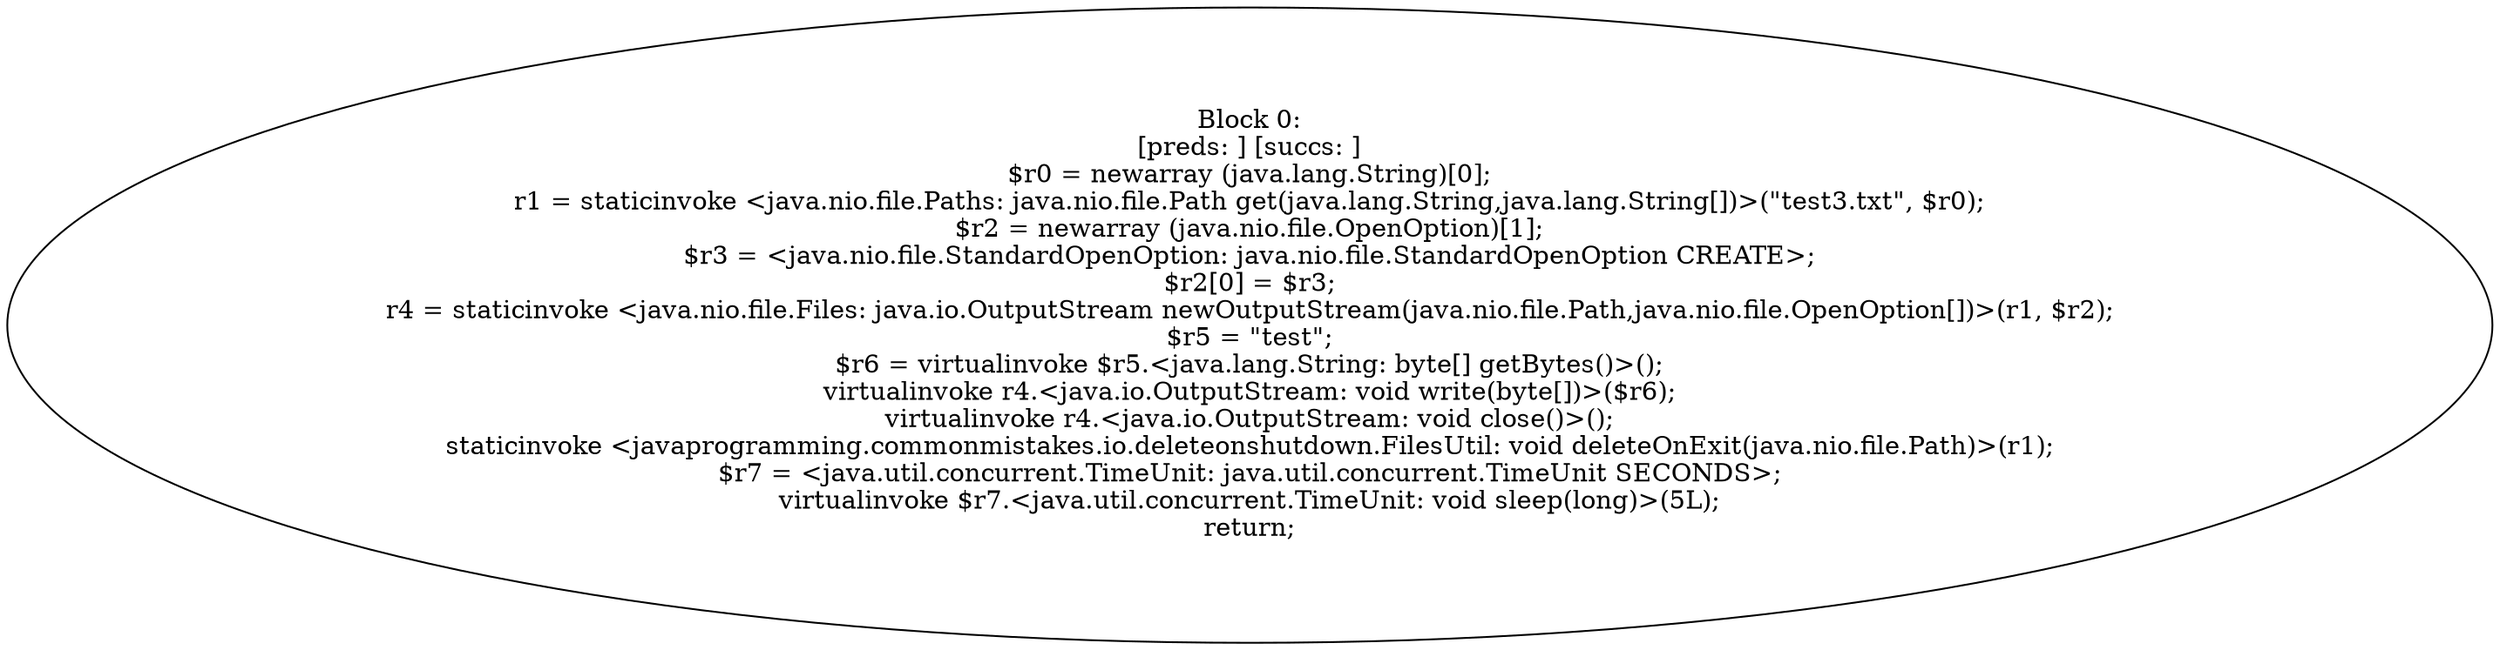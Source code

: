 digraph "unitGraph" {
    "Block 0:
[preds: ] [succs: ]
$r0 = newarray (java.lang.String)[0];
r1 = staticinvoke <java.nio.file.Paths: java.nio.file.Path get(java.lang.String,java.lang.String[])>(\"test3.txt\", $r0);
$r2 = newarray (java.nio.file.OpenOption)[1];
$r3 = <java.nio.file.StandardOpenOption: java.nio.file.StandardOpenOption CREATE>;
$r2[0] = $r3;
r4 = staticinvoke <java.nio.file.Files: java.io.OutputStream newOutputStream(java.nio.file.Path,java.nio.file.OpenOption[])>(r1, $r2);
$r5 = \"test\";
$r6 = virtualinvoke $r5.<java.lang.String: byte[] getBytes()>();
virtualinvoke r4.<java.io.OutputStream: void write(byte[])>($r6);
virtualinvoke r4.<java.io.OutputStream: void close()>();
staticinvoke <javaprogramming.commonmistakes.io.deleteonshutdown.FilesUtil: void deleteOnExit(java.nio.file.Path)>(r1);
$r7 = <java.util.concurrent.TimeUnit: java.util.concurrent.TimeUnit SECONDS>;
virtualinvoke $r7.<java.util.concurrent.TimeUnit: void sleep(long)>(5L);
return;
"
}
